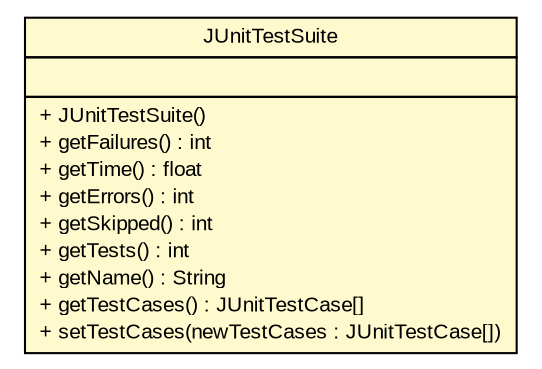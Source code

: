 #!/usr/local/bin/dot
#
# Class diagram 
# Generated by UMLGraph version R5_6 (http://www.umlgraph.org/)
#

digraph G {
	edge [fontname="arial",fontsize=10,labelfontname="arial",labelfontsize=10];
	node [fontname="arial",fontsize=10,shape=plaintext];
	nodesep=0.25;
	ranksep=0.5;
	// com.github.mkolisnyk.muto.reporter.result.JUnitTestSuite
	c236 [label=<<table title="com.github.mkolisnyk.muto.reporter.result.JUnitTestSuite" border="0" cellborder="1" cellspacing="0" cellpadding="2" port="p" bgcolor="lemonChiffon" href="./JUnitTestSuite.html">
		<tr><td><table border="0" cellspacing="0" cellpadding="1">
<tr><td align="center" balign="center"> JUnitTestSuite </td></tr>
		</table></td></tr>
		<tr><td><table border="0" cellspacing="0" cellpadding="1">
<tr><td align="left" balign="left">  </td></tr>
		</table></td></tr>
		<tr><td><table border="0" cellspacing="0" cellpadding="1">
<tr><td align="left" balign="left"> + JUnitTestSuite() </td></tr>
<tr><td align="left" balign="left"> + getFailures() : int </td></tr>
<tr><td align="left" balign="left"> + getTime() : float </td></tr>
<tr><td align="left" balign="left"> + getErrors() : int </td></tr>
<tr><td align="left" balign="left"> + getSkipped() : int </td></tr>
<tr><td align="left" balign="left"> + getTests() : int </td></tr>
<tr><td align="left" balign="left"> + getName() : String </td></tr>
<tr><td align="left" balign="left"> + getTestCases() : JUnitTestCase[] </td></tr>
<tr><td align="left" balign="left"> + setTestCases(newTestCases : JUnitTestCase[]) </td></tr>
		</table></td></tr>
		</table>>, URL="./JUnitTestSuite.html", fontname="arial", fontcolor="black", fontsize=10.0];
}

